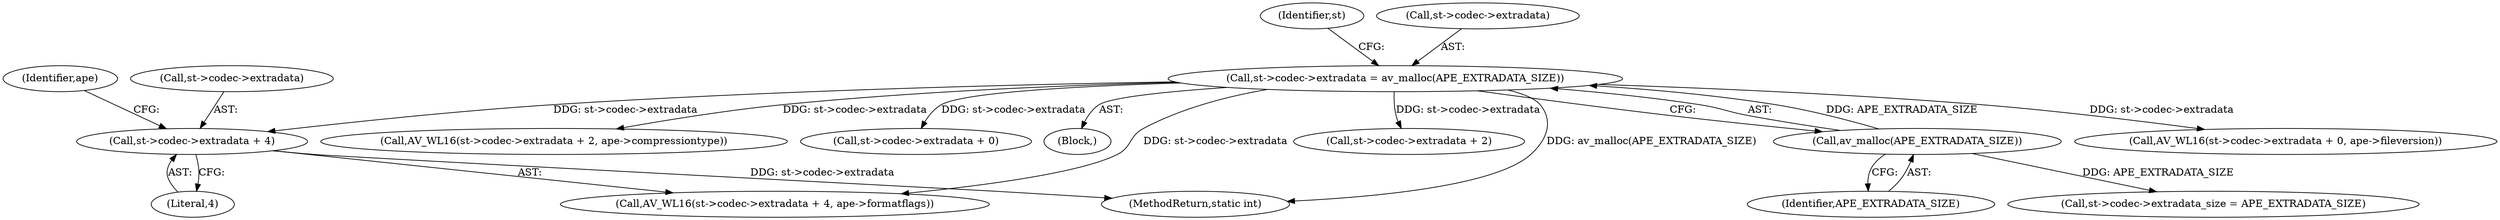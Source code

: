 digraph "0_FFmpeg_8312e3fc9041027a33c8bc667bb99740fdf41dd5@pointer" {
"1001059" [label="(Call,st->codec->extradata + 4)"];
"1001021" [label="(Call,st->codec->extradata = av_malloc(APE_EXTRADATA_SIZE))"];
"1001027" [label="(Call,av_malloc(APE_EXTRADATA_SIZE))"];
"1001021" [label="(Call,st->codec->extradata = av_malloc(APE_EXTRADATA_SIZE))"];
"1001036" [label="(Call,AV_WL16(st->codec->extradata + 0, ape->fileversion))"];
"1001047" [label="(Call,AV_WL16(st->codec->extradata + 2, ape->compressiontype))"];
"1001037" [label="(Call,st->codec->extradata + 0)"];
"1001028" [label="(Identifier,APE_EXTRADATA_SIZE)"];
"1001029" [label="(Call,st->codec->extradata_size = APE_EXTRADATA_SIZE)"];
"1001032" [label="(Identifier,st)"];
"1000111" [label="(Block,)"];
"1001065" [label="(Literal,4)"];
"1001060" [label="(Call,st->codec->extradata)"];
"1001121" [label="(MethodReturn,static int)"];
"1001059" [label="(Call,st->codec->extradata + 4)"];
"1001067" [label="(Identifier,ape)"];
"1001027" [label="(Call,av_malloc(APE_EXTRADATA_SIZE))"];
"1001022" [label="(Call,st->codec->extradata)"];
"1001058" [label="(Call,AV_WL16(st->codec->extradata + 4, ape->formatflags))"];
"1001048" [label="(Call,st->codec->extradata + 2)"];
"1001059" -> "1001058"  [label="AST: "];
"1001059" -> "1001065"  [label="CFG: "];
"1001060" -> "1001059"  [label="AST: "];
"1001065" -> "1001059"  [label="AST: "];
"1001067" -> "1001059"  [label="CFG: "];
"1001059" -> "1001121"  [label="DDG: st->codec->extradata"];
"1001021" -> "1001059"  [label="DDG: st->codec->extradata"];
"1001021" -> "1000111"  [label="AST: "];
"1001021" -> "1001027"  [label="CFG: "];
"1001022" -> "1001021"  [label="AST: "];
"1001027" -> "1001021"  [label="AST: "];
"1001032" -> "1001021"  [label="CFG: "];
"1001021" -> "1001121"  [label="DDG: av_malloc(APE_EXTRADATA_SIZE)"];
"1001027" -> "1001021"  [label="DDG: APE_EXTRADATA_SIZE"];
"1001021" -> "1001036"  [label="DDG: st->codec->extradata"];
"1001021" -> "1001037"  [label="DDG: st->codec->extradata"];
"1001021" -> "1001047"  [label="DDG: st->codec->extradata"];
"1001021" -> "1001048"  [label="DDG: st->codec->extradata"];
"1001021" -> "1001058"  [label="DDG: st->codec->extradata"];
"1001027" -> "1001028"  [label="CFG: "];
"1001028" -> "1001027"  [label="AST: "];
"1001027" -> "1001029"  [label="DDG: APE_EXTRADATA_SIZE"];
}
